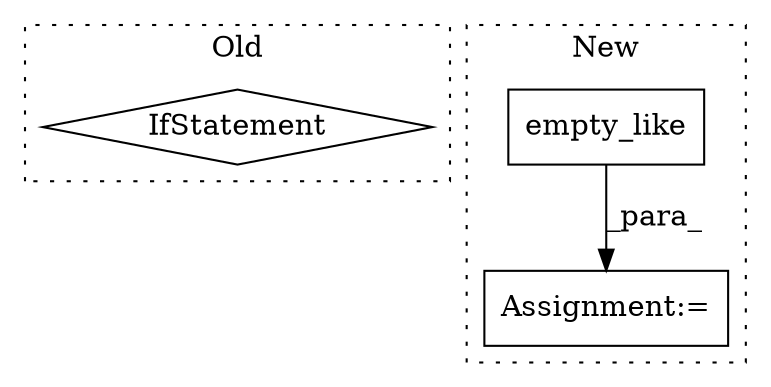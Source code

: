 digraph G {
subgraph cluster0 {
1 [label="IfStatement" a="25" s="9443,9469" l="4,2" shape="diamond"];
label = "Old";
style="dotted";
}
subgraph cluster1 {
2 [label="empty_like" a="32" s="11868,11884" l="11,1" shape="box"];
3 [label="Assignment:=" a="7" s="11849" l="1" shape="box"];
label = "New";
style="dotted";
}
2 -> 3 [label="_para_"];
}